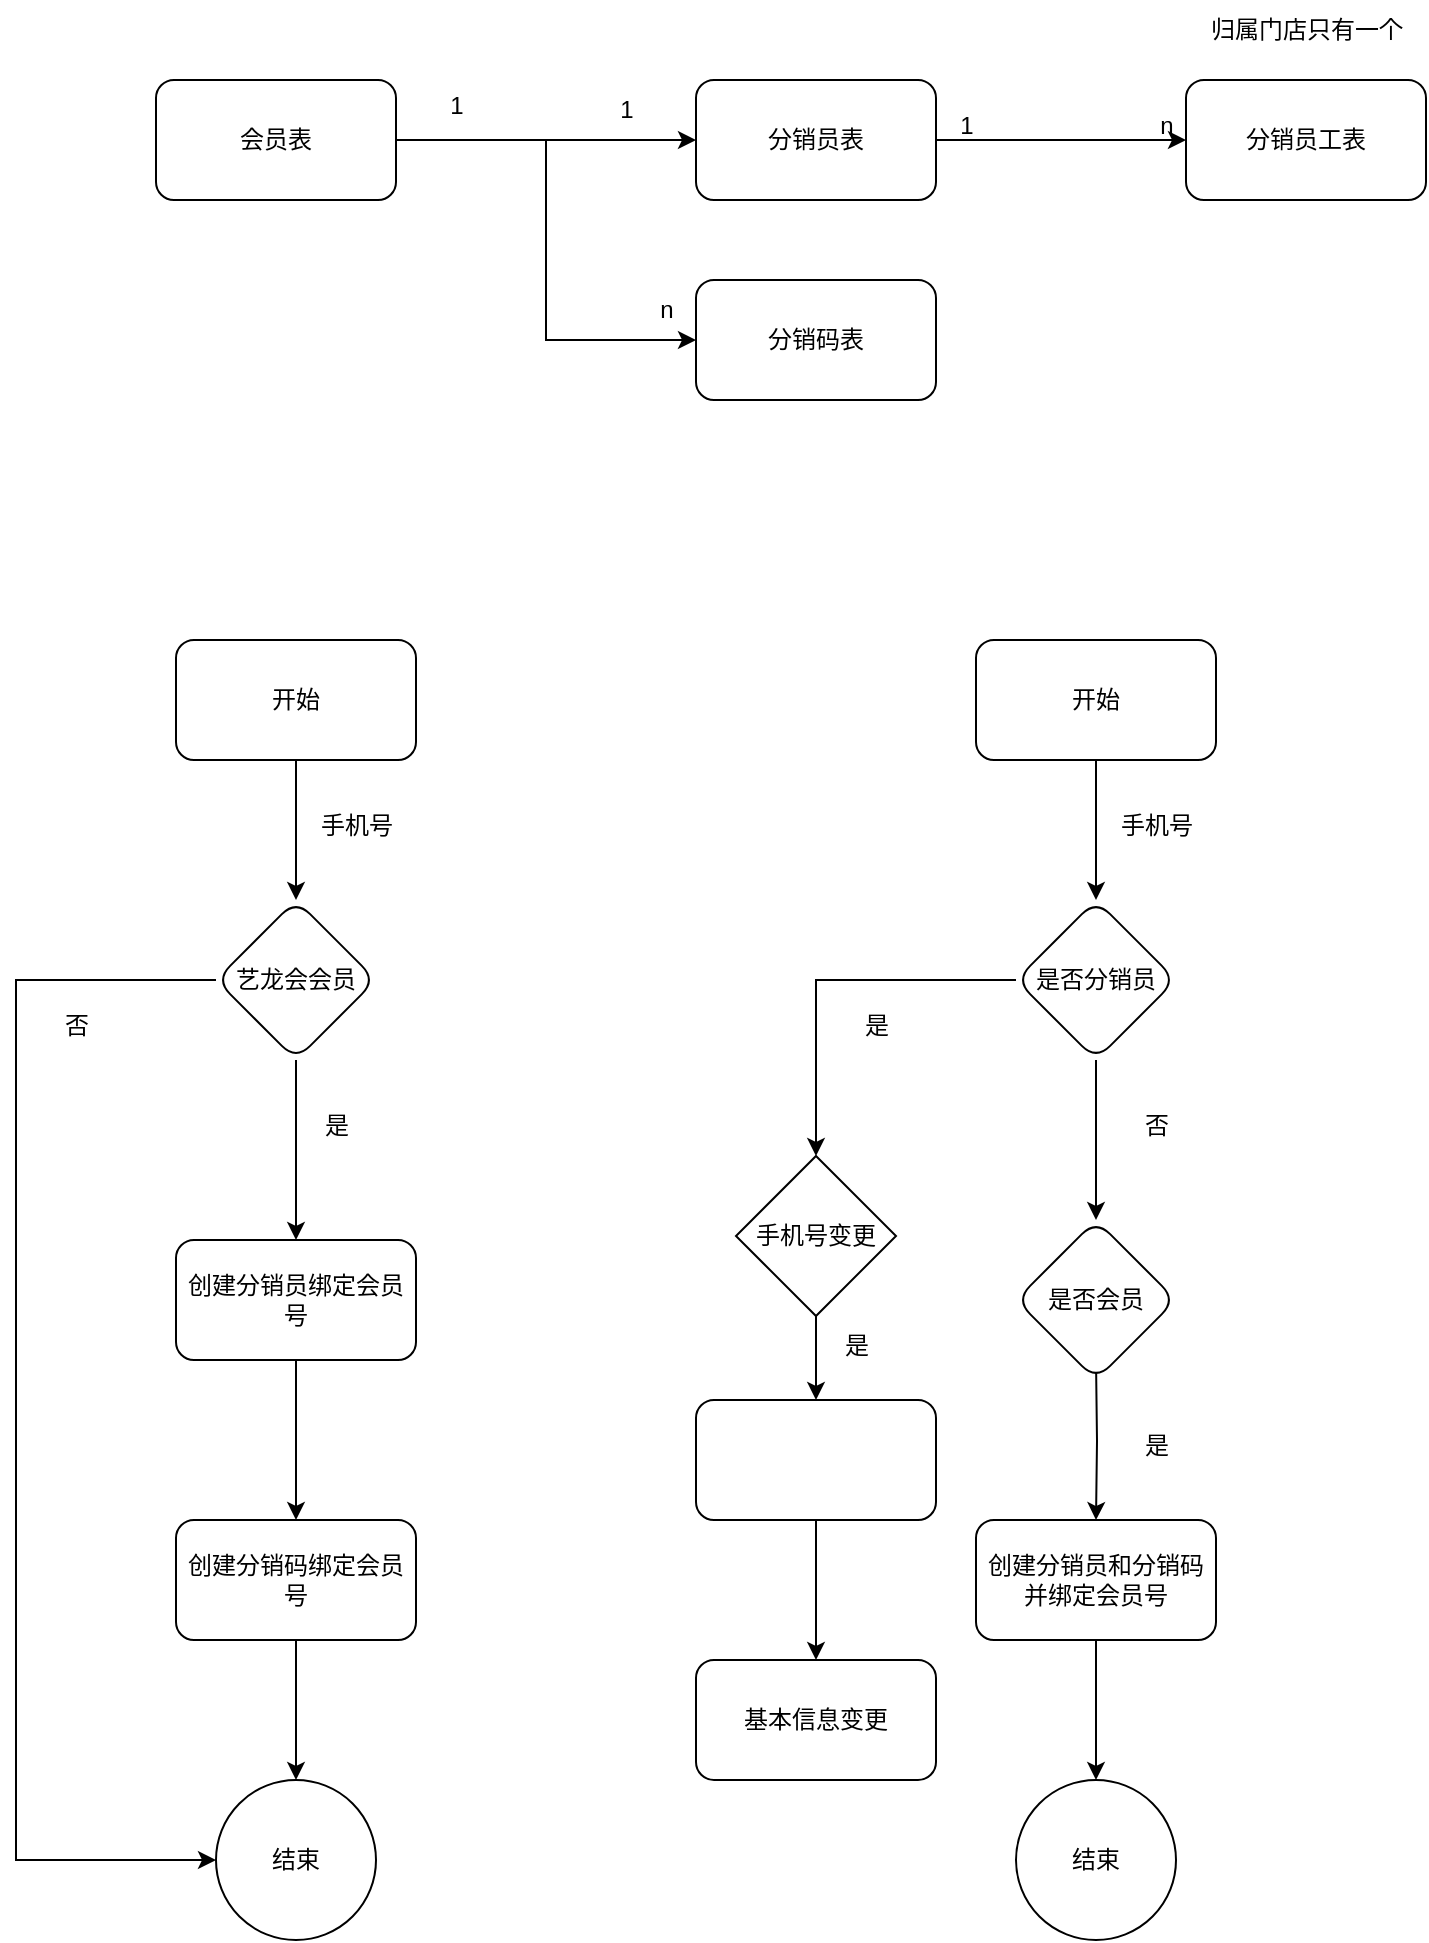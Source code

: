 <mxfile version="24.7.17">
  <diagram name="第 1 页" id="89JacJXpggKfq_D61f6H">
    <mxGraphModel dx="1434" dy="758" grid="1" gridSize="10" guides="1" tooltips="1" connect="1" arrows="1" fold="1" page="1" pageScale="1" pageWidth="827" pageHeight="1169" math="0" shadow="0">
      <root>
        <mxCell id="0" />
        <mxCell id="1" parent="0" />
        <mxCell id="FmlOayXMHetRYe8K5XlL-6" style="edgeStyle=orthogonalEdgeStyle;rounded=0;orthogonalLoop=1;jettySize=auto;html=1;entryX=0;entryY=0.5;entryDx=0;entryDy=0;" edge="1" parent="1" source="FmlOayXMHetRYe8K5XlL-1" target="FmlOayXMHetRYe8K5XlL-5">
          <mxGeometry relative="1" as="geometry" />
        </mxCell>
        <mxCell id="FmlOayXMHetRYe8K5XlL-9" style="edgeStyle=orthogonalEdgeStyle;rounded=0;orthogonalLoop=1;jettySize=auto;html=1;entryX=0;entryY=0.5;entryDx=0;entryDy=0;" edge="1" parent="1" source="FmlOayXMHetRYe8K5XlL-1" target="FmlOayXMHetRYe8K5XlL-2">
          <mxGeometry relative="1" as="geometry" />
        </mxCell>
        <mxCell id="FmlOayXMHetRYe8K5XlL-1" value="会员表" style="rounded=1;whiteSpace=wrap;html=1;" vertex="1" parent="1">
          <mxGeometry x="110" y="120" width="120" height="60" as="geometry" />
        </mxCell>
        <mxCell id="FmlOayXMHetRYe8K5XlL-11" value="" style="edgeStyle=orthogonalEdgeStyle;rounded=0;orthogonalLoop=1;jettySize=auto;html=1;" edge="1" parent="1" source="FmlOayXMHetRYe8K5XlL-2" target="FmlOayXMHetRYe8K5XlL-4">
          <mxGeometry relative="1" as="geometry" />
        </mxCell>
        <mxCell id="FmlOayXMHetRYe8K5XlL-2" value="分销员表" style="rounded=1;whiteSpace=wrap;html=1;" vertex="1" parent="1">
          <mxGeometry x="380" y="120" width="120" height="60" as="geometry" />
        </mxCell>
        <mxCell id="FmlOayXMHetRYe8K5XlL-4" value="分销员工表" style="rounded=1;whiteSpace=wrap;html=1;" vertex="1" parent="1">
          <mxGeometry x="625" y="120" width="120" height="60" as="geometry" />
        </mxCell>
        <mxCell id="FmlOayXMHetRYe8K5XlL-5" value="分销码表" style="rounded=1;whiteSpace=wrap;html=1;" vertex="1" parent="1">
          <mxGeometry x="380" y="220" width="120" height="60" as="geometry" />
        </mxCell>
        <mxCell id="FmlOayXMHetRYe8K5XlL-7" value="1" style="text;html=1;align=center;verticalAlign=middle;resizable=0;points=[];autosize=1;strokeColor=none;fillColor=none;" vertex="1" parent="1">
          <mxGeometry x="245" y="118" width="30" height="30" as="geometry" />
        </mxCell>
        <mxCell id="FmlOayXMHetRYe8K5XlL-8" value="n" style="text;html=1;align=center;verticalAlign=middle;resizable=0;points=[];autosize=1;strokeColor=none;fillColor=none;" vertex="1" parent="1">
          <mxGeometry x="350" y="220" width="30" height="30" as="geometry" />
        </mxCell>
        <mxCell id="FmlOayXMHetRYe8K5XlL-10" value="1" style="text;html=1;align=center;verticalAlign=middle;resizable=0;points=[];autosize=1;strokeColor=none;fillColor=none;" vertex="1" parent="1">
          <mxGeometry x="330" y="120" width="30" height="30" as="geometry" />
        </mxCell>
        <mxCell id="FmlOayXMHetRYe8K5XlL-12" value="1" style="text;html=1;align=center;verticalAlign=middle;resizable=0;points=[];autosize=1;strokeColor=none;fillColor=none;" vertex="1" parent="1">
          <mxGeometry x="500" y="128" width="30" height="30" as="geometry" />
        </mxCell>
        <mxCell id="FmlOayXMHetRYe8K5XlL-13" value="n" style="text;html=1;align=center;verticalAlign=middle;resizable=0;points=[];autosize=1;strokeColor=none;fillColor=none;" vertex="1" parent="1">
          <mxGeometry x="600" y="128" width="30" height="30" as="geometry" />
        </mxCell>
        <mxCell id="FmlOayXMHetRYe8K5XlL-14" value="归属门店只有一个" style="text;html=1;align=center;verticalAlign=middle;resizable=0;points=[];autosize=1;strokeColor=none;fillColor=none;" vertex="1" parent="1">
          <mxGeometry x="625" y="80" width="120" height="30" as="geometry" />
        </mxCell>
        <mxCell id="FmlOayXMHetRYe8K5XlL-20" value="" style="edgeStyle=orthogonalEdgeStyle;rounded=0;orthogonalLoop=1;jettySize=auto;html=1;" edge="1" parent="1" source="FmlOayXMHetRYe8K5XlL-15" target="FmlOayXMHetRYe8K5XlL-19">
          <mxGeometry relative="1" as="geometry" />
        </mxCell>
        <mxCell id="FmlOayXMHetRYe8K5XlL-15" value="开始" style="rounded=1;whiteSpace=wrap;html=1;" vertex="1" parent="1">
          <mxGeometry x="120" y="400" width="120" height="60" as="geometry" />
        </mxCell>
        <mxCell id="FmlOayXMHetRYe8K5XlL-25" value="" style="edgeStyle=orthogonalEdgeStyle;rounded=0;orthogonalLoop=1;jettySize=auto;html=1;" edge="1" parent="1" source="FmlOayXMHetRYe8K5XlL-19" target="FmlOayXMHetRYe8K5XlL-24">
          <mxGeometry relative="1" as="geometry" />
        </mxCell>
        <mxCell id="FmlOayXMHetRYe8K5XlL-31" style="edgeStyle=orthogonalEdgeStyle;rounded=0;orthogonalLoop=1;jettySize=auto;html=1;" edge="1" parent="1" source="FmlOayXMHetRYe8K5XlL-19" target="FmlOayXMHetRYe8K5XlL-29">
          <mxGeometry relative="1" as="geometry">
            <mxPoint x="110" y="1012" as="targetPoint" />
            <Array as="points">
              <mxPoint x="40" y="570" />
              <mxPoint x="40" y="1010" />
            </Array>
          </mxGeometry>
        </mxCell>
        <mxCell id="FmlOayXMHetRYe8K5XlL-19" value="艺龙会会员" style="rhombus;whiteSpace=wrap;html=1;rounded=1;" vertex="1" parent="1">
          <mxGeometry x="140" y="530" width="80" height="80" as="geometry" />
        </mxCell>
        <mxCell id="FmlOayXMHetRYe8K5XlL-21" value="手机号" style="text;html=1;align=center;verticalAlign=middle;resizable=0;points=[];autosize=1;strokeColor=none;fillColor=none;" vertex="1" parent="1">
          <mxGeometry x="180" y="478" width="60" height="30" as="geometry" />
        </mxCell>
        <mxCell id="FmlOayXMHetRYe8K5XlL-28" value="" style="edgeStyle=orthogonalEdgeStyle;rounded=0;orthogonalLoop=1;jettySize=auto;html=1;" edge="1" parent="1" source="FmlOayXMHetRYe8K5XlL-24" target="FmlOayXMHetRYe8K5XlL-27">
          <mxGeometry relative="1" as="geometry" />
        </mxCell>
        <mxCell id="FmlOayXMHetRYe8K5XlL-24" value="创建分销员绑定会员号" style="whiteSpace=wrap;html=1;rounded=1;" vertex="1" parent="1">
          <mxGeometry x="120" y="700" width="120" height="60" as="geometry" />
        </mxCell>
        <mxCell id="FmlOayXMHetRYe8K5XlL-26" value="是" style="text;html=1;align=center;verticalAlign=middle;resizable=0;points=[];autosize=1;strokeColor=none;fillColor=none;" vertex="1" parent="1">
          <mxGeometry x="180" y="628" width="40" height="30" as="geometry" />
        </mxCell>
        <mxCell id="FmlOayXMHetRYe8K5XlL-30" value="" style="edgeStyle=orthogonalEdgeStyle;rounded=0;orthogonalLoop=1;jettySize=auto;html=1;" edge="1" parent="1" source="FmlOayXMHetRYe8K5XlL-27" target="FmlOayXMHetRYe8K5XlL-29">
          <mxGeometry relative="1" as="geometry" />
        </mxCell>
        <mxCell id="FmlOayXMHetRYe8K5XlL-27" value="创建分销码绑定会员号" style="whiteSpace=wrap;html=1;rounded=1;" vertex="1" parent="1">
          <mxGeometry x="120" y="840" width="120" height="60" as="geometry" />
        </mxCell>
        <mxCell id="FmlOayXMHetRYe8K5XlL-29" value="结束" style="ellipse;whiteSpace=wrap;html=1;rounded=1;" vertex="1" parent="1">
          <mxGeometry x="140" y="970" width="80" height="80" as="geometry" />
        </mxCell>
        <mxCell id="FmlOayXMHetRYe8K5XlL-32" value="否" style="text;html=1;align=center;verticalAlign=middle;resizable=0;points=[];autosize=1;strokeColor=none;fillColor=none;" vertex="1" parent="1">
          <mxGeometry x="50" y="578" width="40" height="30" as="geometry" />
        </mxCell>
        <mxCell id="FmlOayXMHetRYe8K5XlL-33" value="" style="edgeStyle=orthogonalEdgeStyle;rounded=0;orthogonalLoop=1;jettySize=auto;html=1;" edge="1" parent="1" source="FmlOayXMHetRYe8K5XlL-34" target="FmlOayXMHetRYe8K5XlL-37">
          <mxGeometry relative="1" as="geometry" />
        </mxCell>
        <mxCell id="FmlOayXMHetRYe8K5XlL-34" value="开始" style="rounded=1;whiteSpace=wrap;html=1;" vertex="1" parent="1">
          <mxGeometry x="520" y="400" width="120" height="60" as="geometry" />
        </mxCell>
        <mxCell id="FmlOayXMHetRYe8K5XlL-48" value="" style="edgeStyle=orthogonalEdgeStyle;rounded=0;orthogonalLoop=1;jettySize=auto;html=1;" edge="1" parent="1" source="FmlOayXMHetRYe8K5XlL-37" target="FmlOayXMHetRYe8K5XlL-47">
          <mxGeometry relative="1" as="geometry" />
        </mxCell>
        <mxCell id="FmlOayXMHetRYe8K5XlL-51" style="edgeStyle=orthogonalEdgeStyle;rounded=0;orthogonalLoop=1;jettySize=auto;html=1;" edge="1" parent="1" source="FmlOayXMHetRYe8K5XlL-37" target="FmlOayXMHetRYe8K5XlL-53">
          <mxGeometry relative="1" as="geometry">
            <mxPoint x="440" y="700" as="targetPoint" />
          </mxGeometry>
        </mxCell>
        <mxCell id="FmlOayXMHetRYe8K5XlL-37" value="是否分销员" style="rhombus;whiteSpace=wrap;html=1;rounded=1;" vertex="1" parent="1">
          <mxGeometry x="540" y="530" width="80" height="80" as="geometry" />
        </mxCell>
        <mxCell id="FmlOayXMHetRYe8K5XlL-38" value="手机号" style="text;html=1;align=center;verticalAlign=middle;resizable=0;points=[];autosize=1;strokeColor=none;fillColor=none;" vertex="1" parent="1">
          <mxGeometry x="580" y="478" width="60" height="30" as="geometry" />
        </mxCell>
        <mxCell id="FmlOayXMHetRYe8K5XlL-39" value="" style="edgeStyle=orthogonalEdgeStyle;rounded=0;orthogonalLoop=1;jettySize=auto;html=1;" edge="1" parent="1" target="FmlOayXMHetRYe8K5XlL-43">
          <mxGeometry relative="1" as="geometry">
            <mxPoint x="580" y="760" as="sourcePoint" />
          </mxGeometry>
        </mxCell>
        <mxCell id="FmlOayXMHetRYe8K5XlL-41" value="否" style="text;html=1;align=center;verticalAlign=middle;resizable=0;points=[];autosize=1;strokeColor=none;fillColor=none;" vertex="1" parent="1">
          <mxGeometry x="590" y="628" width="40" height="30" as="geometry" />
        </mxCell>
        <mxCell id="FmlOayXMHetRYe8K5XlL-42" value="" style="edgeStyle=orthogonalEdgeStyle;rounded=0;orthogonalLoop=1;jettySize=auto;html=1;" edge="1" parent="1" source="FmlOayXMHetRYe8K5XlL-43" target="FmlOayXMHetRYe8K5XlL-44">
          <mxGeometry relative="1" as="geometry" />
        </mxCell>
        <mxCell id="FmlOayXMHetRYe8K5XlL-43" value="创建分销员和分销码并绑定会员号" style="whiteSpace=wrap;html=1;rounded=1;" vertex="1" parent="1">
          <mxGeometry x="520" y="840" width="120" height="60" as="geometry" />
        </mxCell>
        <mxCell id="FmlOayXMHetRYe8K5XlL-44" value="结束" style="ellipse;whiteSpace=wrap;html=1;rounded=1;" vertex="1" parent="1">
          <mxGeometry x="540" y="970" width="80" height="80" as="geometry" />
        </mxCell>
        <mxCell id="FmlOayXMHetRYe8K5XlL-45" value="是" style="text;html=1;align=center;verticalAlign=middle;resizable=0;points=[];autosize=1;strokeColor=none;fillColor=none;" vertex="1" parent="1">
          <mxGeometry x="450" y="578" width="40" height="30" as="geometry" />
        </mxCell>
        <mxCell id="FmlOayXMHetRYe8K5XlL-47" value="是否会员" style="rhombus;whiteSpace=wrap;html=1;rounded=1;" vertex="1" parent="1">
          <mxGeometry x="540" y="690" width="80" height="80" as="geometry" />
        </mxCell>
        <mxCell id="FmlOayXMHetRYe8K5XlL-49" value="是" style="text;html=1;align=center;verticalAlign=middle;resizable=0;points=[];autosize=1;strokeColor=none;fillColor=none;" vertex="1" parent="1">
          <mxGeometry x="590" y="788" width="40" height="30" as="geometry" />
        </mxCell>
        <mxCell id="FmlOayXMHetRYe8K5XlL-55" value="" style="edgeStyle=orthogonalEdgeStyle;rounded=0;orthogonalLoop=1;jettySize=auto;html=1;" edge="1" parent="1" source="FmlOayXMHetRYe8K5XlL-53" target="FmlOayXMHetRYe8K5XlL-54">
          <mxGeometry relative="1" as="geometry" />
        </mxCell>
        <mxCell id="FmlOayXMHetRYe8K5XlL-53" value="手机号变更" style="rhombus;whiteSpace=wrap;html=1;" vertex="1" parent="1">
          <mxGeometry x="400" y="658" width="80" height="80" as="geometry" />
        </mxCell>
        <mxCell id="FmlOayXMHetRYe8K5XlL-58" value="" style="edgeStyle=orthogonalEdgeStyle;rounded=0;orthogonalLoop=1;jettySize=auto;html=1;" edge="1" parent="1" source="FmlOayXMHetRYe8K5XlL-54" target="FmlOayXMHetRYe8K5XlL-57">
          <mxGeometry relative="1" as="geometry" />
        </mxCell>
        <mxCell id="FmlOayXMHetRYe8K5XlL-54" value="" style="rounded=1;whiteSpace=wrap;html=1;" vertex="1" parent="1">
          <mxGeometry x="380" y="780" width="120" height="60" as="geometry" />
        </mxCell>
        <mxCell id="FmlOayXMHetRYe8K5XlL-56" value="是" style="text;html=1;align=center;verticalAlign=middle;resizable=0;points=[];autosize=1;strokeColor=none;fillColor=none;" vertex="1" parent="1">
          <mxGeometry x="440" y="738" width="40" height="30" as="geometry" />
        </mxCell>
        <mxCell id="FmlOayXMHetRYe8K5XlL-57" value="基本信息变更" style="rounded=1;whiteSpace=wrap;html=1;" vertex="1" parent="1">
          <mxGeometry x="380" y="910" width="120" height="60" as="geometry" />
        </mxCell>
      </root>
    </mxGraphModel>
  </diagram>
</mxfile>
